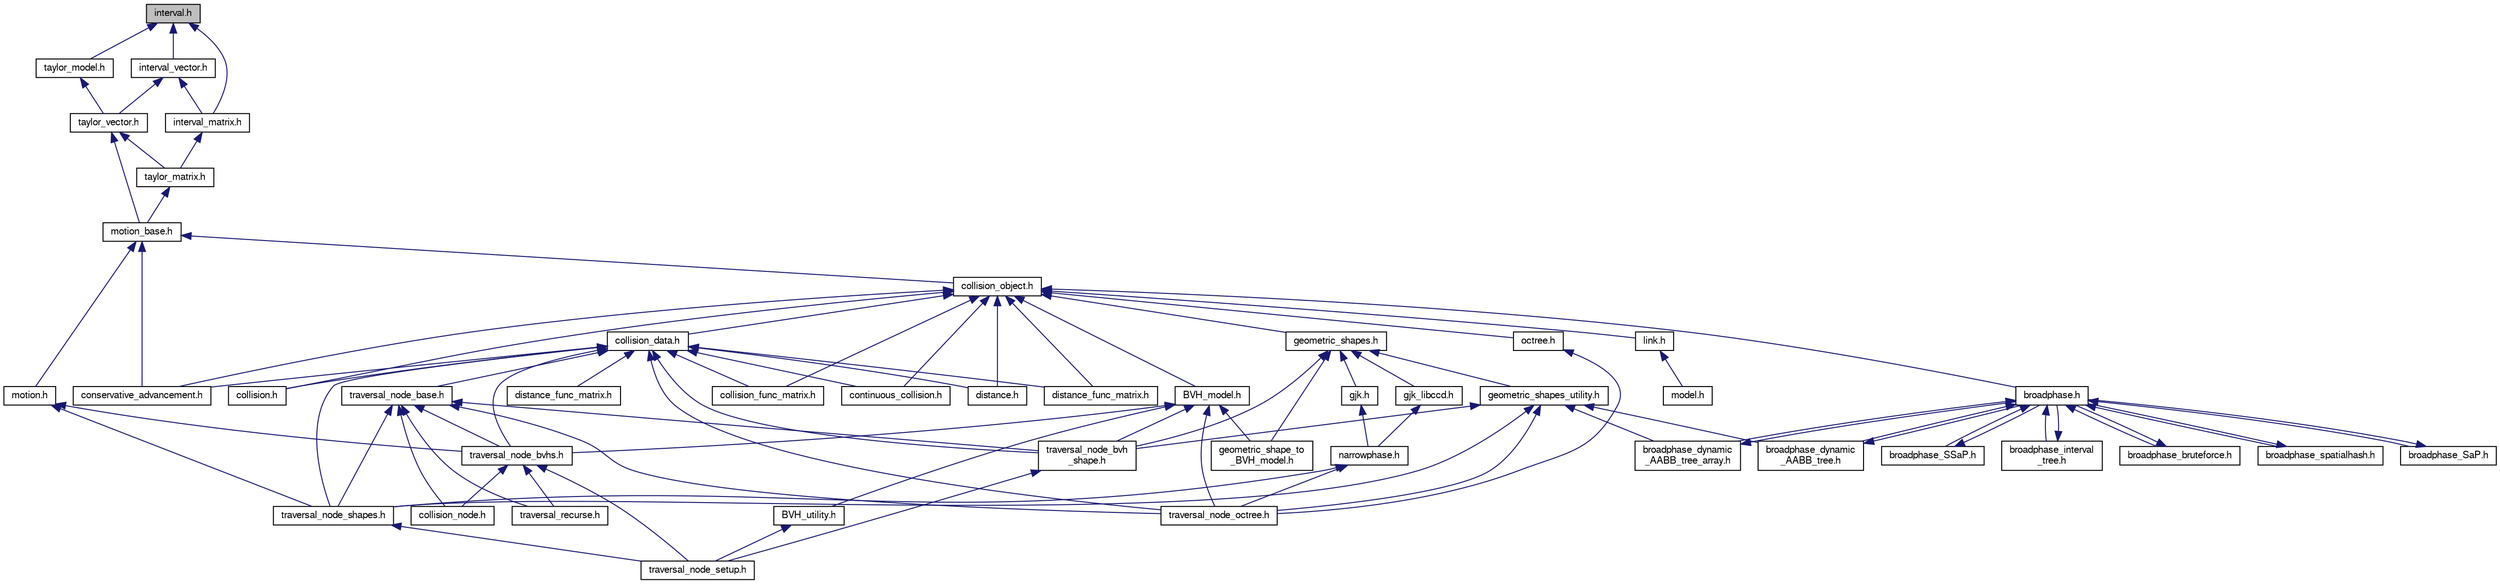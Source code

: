 digraph "interval.h"
{
  edge [fontname="FreeSans",fontsize="10",labelfontname="FreeSans",labelfontsize="10"];
  node [fontname="FreeSans",fontsize="10",shape=record];
  Node1 [label="interval.h",height=0.2,width=0.4,color="black", fillcolor="grey75", style="filled" fontcolor="black"];
  Node1 -> Node2 [dir="back",color="midnightblue",fontsize="10",style="solid",fontname="FreeSans"];
  Node2 [label="interval_vector.h",height=0.2,width=0.4,color="black", fillcolor="white", style="filled",URL="$a00276.html"];
  Node2 -> Node3 [dir="back",color="midnightblue",fontsize="10",style="solid",fontname="FreeSans"];
  Node3 [label="taylor_vector.h",height=0.2,width=0.4,color="black", fillcolor="white", style="filled",URL="$a00309.html"];
  Node3 -> Node4 [dir="back",color="midnightblue",fontsize="10",style="solid",fontname="FreeSans"];
  Node4 [label="taylor_matrix.h",height=0.2,width=0.4,color="black", fillcolor="white", style="filled",URL="$a00307.html"];
  Node4 -> Node5 [dir="back",color="midnightblue",fontsize="10",style="solid",fontname="FreeSans"];
  Node5 [label="motion_base.h",height=0.2,width=0.4,color="black", fillcolor="white", style="filled",URL="$a00290.html"];
  Node5 -> Node6 [dir="back",color="midnightblue",fontsize="10",style="solid",fontname="FreeSans"];
  Node6 [label="collision_object.h",height=0.2,width=0.4,color="black", fillcolor="white", style="filled",URL="$a00249.html"];
  Node6 -> Node7 [dir="back",color="midnightblue",fontsize="10",style="solid",fontname="FreeSans"];
  Node7 [label="link.h",height=0.2,width=0.4,color="black", fillcolor="white", style="filled",URL="$a00282.html"];
  Node7 -> Node8 [dir="back",color="midnightblue",fontsize="10",style="solid",fontname="FreeSans"];
  Node8 [label="model.h",height=0.2,width=0.4,color="black", fillcolor="white", style="filled",URL="$a00286.html"];
  Node6 -> Node9 [dir="back",color="midnightblue",fontsize="10",style="solid",fontname="FreeSans"];
  Node9 [label="broadphase.h",height=0.2,width=0.4,color="black", fillcolor="white", style="filled",URL="$a00227.html"];
  Node9 -> Node10 [dir="back",color="midnightblue",fontsize="10",style="solid",fontname="FreeSans"];
  Node10 [label="broadphase_bruteforce.h",height=0.2,width=0.4,color="black", fillcolor="white", style="filled",URL="$a00228.html"];
  Node10 -> Node9 [dir="back",color="midnightblue",fontsize="10",style="solid",fontname="FreeSans"];
  Node9 -> Node11 [dir="back",color="midnightblue",fontsize="10",style="solid",fontname="FreeSans"];
  Node11 [label="broadphase_spatialhash.h",height=0.2,width=0.4,color="black", fillcolor="white", style="filled",URL="$a00233.html"];
  Node11 -> Node9 [dir="back",color="midnightblue",fontsize="10",style="solid",fontname="FreeSans"];
  Node9 -> Node12 [dir="back",color="midnightblue",fontsize="10",style="solid",fontname="FreeSans"];
  Node12 [label="broadphase_SaP.h",height=0.2,width=0.4,color="black", fillcolor="white", style="filled",URL="$a00232.html"];
  Node12 -> Node9 [dir="back",color="midnightblue",fontsize="10",style="solid",fontname="FreeSans"];
  Node9 -> Node13 [dir="back",color="midnightblue",fontsize="10",style="solid",fontname="FreeSans"];
  Node13 [label="broadphase_SSaP.h",height=0.2,width=0.4,color="black", fillcolor="white", style="filled",URL="$a00235.html"];
  Node13 -> Node9 [dir="back",color="midnightblue",fontsize="10",style="solid",fontname="FreeSans"];
  Node9 -> Node14 [dir="back",color="midnightblue",fontsize="10",style="solid",fontname="FreeSans"];
  Node14 [label="broadphase_interval\l_tree.h",height=0.2,width=0.4,color="black", fillcolor="white", style="filled",URL="$a00231.html"];
  Node14 -> Node9 [dir="back",color="midnightblue",fontsize="10",style="solid",fontname="FreeSans"];
  Node9 -> Node15 [dir="back",color="midnightblue",fontsize="10",style="solid",fontname="FreeSans"];
  Node15 [label="broadphase_dynamic\l_AABB_tree.h",height=0.2,width=0.4,color="black", fillcolor="white", style="filled",URL="$a00229.html"];
  Node15 -> Node9 [dir="back",color="midnightblue",fontsize="10",style="solid",fontname="FreeSans"];
  Node9 -> Node16 [dir="back",color="midnightblue",fontsize="10",style="solid",fontname="FreeSans"];
  Node16 [label="broadphase_dynamic\l_AABB_tree_array.h",height=0.2,width=0.4,color="black", fillcolor="white", style="filled",URL="$a00230.html"];
  Node16 -> Node9 [dir="back",color="midnightblue",fontsize="10",style="solid",fontname="FreeSans"];
  Node6 -> Node17 [dir="back",color="midnightblue",fontsize="10",style="solid",fontname="FreeSans"];
  Node17 [label="geometric_shapes.h",height=0.2,width=0.4,color="black", fillcolor="white", style="filled",URL="$a00261.html"];
  Node17 -> Node18 [dir="back",color="midnightblue",fontsize="10",style="solid",fontname="FreeSans"];
  Node18 [label="geometric_shapes_utility.h",height=0.2,width=0.4,color="black", fillcolor="white", style="filled",URL="$a00262.html"];
  Node18 -> Node15 [dir="back",color="midnightblue",fontsize="10",style="solid",fontname="FreeSans"];
  Node18 -> Node16 [dir="back",color="midnightblue",fontsize="10",style="solid",fontname="FreeSans"];
  Node18 -> Node19 [dir="back",color="midnightblue",fontsize="10",style="solid",fontname="FreeSans"];
  Node19 [label="traversal_node_bvh\l_shape.h",height=0.2,width=0.4,color="black", fillcolor="white", style="filled",URL="$a00312.html"];
  Node19 -> Node20 [dir="back",color="midnightblue",fontsize="10",style="solid",fontname="FreeSans"];
  Node20 [label="traversal_node_setup.h",height=0.2,width=0.4,color="black", fillcolor="white", style="filled",URL="$a00315.html"];
  Node18 -> Node21 [dir="back",color="midnightblue",fontsize="10",style="solid",fontname="FreeSans"];
  Node21 [label="traversal_node_octree.h",height=0.2,width=0.4,color="black", fillcolor="white", style="filled",URL="$a00314.html"];
  Node18 -> Node22 [dir="back",color="midnightblue",fontsize="10",style="solid",fontname="FreeSans"];
  Node22 [label="traversal_node_shapes.h",height=0.2,width=0.4,color="black", fillcolor="white", style="filled",URL="$a00316.html"];
  Node22 -> Node20 [dir="back",color="midnightblue",fontsize="10",style="solid",fontname="FreeSans"];
  Node17 -> Node23 [dir="back",color="midnightblue",fontsize="10",style="solid",fontname="FreeSans"];
  Node23 [label="gjk.h",height=0.2,width=0.4,color="black", fillcolor="white", style="filled",URL="$a00263.html"];
  Node23 -> Node24 [dir="back",color="midnightblue",fontsize="10",style="solid",fontname="FreeSans"];
  Node24 [label="narrowphase.h",height=0.2,width=0.4,color="black", fillcolor="white", style="filled",URL="$a00291.html"];
  Node24 -> Node21 [dir="back",color="midnightblue",fontsize="10",style="solid",fontname="FreeSans"];
  Node24 -> Node22 [dir="back",color="midnightblue",fontsize="10",style="solid",fontname="FreeSans"];
  Node17 -> Node25 [dir="back",color="midnightblue",fontsize="10",style="solid",fontname="FreeSans"];
  Node25 [label="gjk_libccd.h",height=0.2,width=0.4,color="black", fillcolor="white", style="filled",URL="$a00264.html"];
  Node25 -> Node24 [dir="back",color="midnightblue",fontsize="10",style="solid",fontname="FreeSans"];
  Node17 -> Node26 [dir="back",color="midnightblue",fontsize="10",style="solid",fontname="FreeSans"];
  Node26 [label="geometric_shape_to\l_BVH_model.h",height=0.2,width=0.4,color="black", fillcolor="white", style="filled",URL="$a00260.html"];
  Node17 -> Node19 [dir="back",color="midnightblue",fontsize="10",style="solid",fontname="FreeSans"];
  Node6 -> Node27 [dir="back",color="midnightblue",fontsize="10",style="solid",fontname="FreeSans"];
  Node27 [label="BVH_model.h",height=0.2,width=0.4,color="black", fillcolor="white", style="filled",URL="$a00242.html"];
  Node27 -> Node28 [dir="back",color="midnightblue",fontsize="10",style="solid",fontname="FreeSans"];
  Node28 [label="BVH_utility.h",height=0.2,width=0.4,color="black", fillcolor="white", style="filled",URL="$a00243.html"];
  Node28 -> Node20 [dir="back",color="midnightblue",fontsize="10",style="solid",fontname="FreeSans"];
  Node27 -> Node29 [dir="back",color="midnightblue",fontsize="10",style="solid",fontname="FreeSans"];
  Node29 [label="traversal_node_bvhs.h",height=0.2,width=0.4,color="black", fillcolor="white", style="filled",URL="$a00313.html"];
  Node29 -> Node30 [dir="back",color="midnightblue",fontsize="10",style="solid",fontname="FreeSans"];
  Node30 [label="collision_node.h",height=0.2,width=0.4,color="black", fillcolor="white", style="filled",URL="$a00248.html"];
  Node29 -> Node20 [dir="back",color="midnightblue",fontsize="10",style="solid",fontname="FreeSans"];
  Node29 -> Node31 [dir="back",color="midnightblue",fontsize="10",style="solid",fontname="FreeSans"];
  Node31 [label="traversal_recurse.h",height=0.2,width=0.4,color="black", fillcolor="white", style="filled",URL="$a00317.html"];
  Node27 -> Node26 [dir="back",color="midnightblue",fontsize="10",style="solid",fontname="FreeSans"];
  Node27 -> Node19 [dir="back",color="midnightblue",fontsize="10",style="solid",fontname="FreeSans"];
  Node27 -> Node21 [dir="back",color="midnightblue",fontsize="10",style="solid",fontname="FreeSans"];
  Node6 -> Node32 [dir="back",color="midnightblue",fontsize="10",style="solid",fontname="FreeSans"];
  Node32 [label="conservative_advancement.h",height=0.2,width=0.4,color="black", fillcolor="white", style="filled",URL="$a00250.html"];
  Node6 -> Node33 [dir="back",color="midnightblue",fontsize="10",style="solid",fontname="FreeSans"];
  Node33 [label="collision_data.h",height=0.2,width=0.4,color="black", fillcolor="white", style="filled",URL="$a00246.html"];
  Node33 -> Node32 [dir="back",color="midnightblue",fontsize="10",style="solid",fontname="FreeSans"];
  Node33 -> Node34 [dir="back",color="midnightblue",fontsize="10",style="solid",fontname="FreeSans"];
  Node34 [label="collision.h",height=0.2,width=0.4,color="black", fillcolor="white", style="filled",URL="$a00245.html"];
  Node33 -> Node35 [dir="back",color="midnightblue",fontsize="10",style="solid",fontname="FreeSans"];
  Node35 [label="collision_func_matrix.h",height=0.2,width=0.4,color="black", fillcolor="white", style="filled",URL="$a00247.html"];
  Node33 -> Node36 [dir="back",color="midnightblue",fontsize="10",style="solid",fontname="FreeSans"];
  Node36 [label="traversal_node_base.h",height=0.2,width=0.4,color="black", fillcolor="white", style="filled",URL="$a00311.html"];
  Node36 -> Node30 [dir="back",color="midnightblue",fontsize="10",style="solid",fontname="FreeSans"];
  Node36 -> Node29 [dir="back",color="midnightblue",fontsize="10",style="solid",fontname="FreeSans"];
  Node36 -> Node19 [dir="back",color="midnightblue",fontsize="10",style="solid",fontname="FreeSans"];
  Node36 -> Node21 [dir="back",color="midnightblue",fontsize="10",style="solid",fontname="FreeSans"];
  Node36 -> Node22 [dir="back",color="midnightblue",fontsize="10",style="solid",fontname="FreeSans"];
  Node36 -> Node31 [dir="back",color="midnightblue",fontsize="10",style="solid",fontname="FreeSans"];
  Node33 -> Node29 [dir="back",color="midnightblue",fontsize="10",style="solid",fontname="FreeSans"];
  Node33 -> Node37 [dir="back",color="midnightblue",fontsize="10",style="solid",fontname="FreeSans"];
  Node37 [label="continuous_collision.h",height=0.2,width=0.4,color="black", fillcolor="white", style="filled",URL="$a00251.html"];
  Node33 -> Node38 [dir="back",color="midnightblue",fontsize="10",style="solid",fontname="FreeSans"];
  Node38 [label="distance.h",height=0.2,width=0.4,color="black", fillcolor="white", style="filled",URL="$a00254.html"];
  Node33 -> Node39 [dir="back",color="midnightblue",fontsize="10",style="solid",fontname="FreeSans"];
  Node39 [label="distance_func_matrix.h",height=0.2,width=0.4,color="black", fillcolor="white", style="filled",URL="$a00255.html"];
  Node33 -> Node19 [dir="back",color="midnightblue",fontsize="10",style="solid",fontname="FreeSans"];
  Node33 -> Node21 [dir="back",color="midnightblue",fontsize="10",style="solid",fontname="FreeSans"];
  Node33 -> Node22 [dir="back",color="midnightblue",fontsize="10",style="solid",fontname="FreeSans"];
  Node33 -> Node40 [dir="back",color="midnightblue",fontsize="10",style="solid",fontname="FreeSans"];
  Node40 [label="distance_func_matrix.h",height=0.2,width=0.4,color="black", fillcolor="white", style="filled",URL="$a00256.html"];
  Node6 -> Node34 [dir="back",color="midnightblue",fontsize="10",style="solid",fontname="FreeSans"];
  Node6 -> Node35 [dir="back",color="midnightblue",fontsize="10",style="solid",fontname="FreeSans"];
  Node6 -> Node37 [dir="back",color="midnightblue",fontsize="10",style="solid",fontname="FreeSans"];
  Node6 -> Node38 [dir="back",color="midnightblue",fontsize="10",style="solid",fontname="FreeSans"];
  Node6 -> Node39 [dir="back",color="midnightblue",fontsize="10",style="solid",fontname="FreeSans"];
  Node6 -> Node41 [dir="back",color="midnightblue",fontsize="10",style="solid",fontname="FreeSans"];
  Node41 [label="octree.h",height=0.2,width=0.4,color="black", fillcolor="white", style="filled",URL="$a00300.html"];
  Node41 -> Node21 [dir="back",color="midnightblue",fontsize="10",style="solid",fontname="FreeSans"];
  Node5 -> Node32 [dir="back",color="midnightblue",fontsize="10",style="solid",fontname="FreeSans"];
  Node5 -> Node42 [dir="back",color="midnightblue",fontsize="10",style="solid",fontname="FreeSans"];
  Node42 [label="motion.h",height=0.2,width=0.4,color="black", fillcolor="white", style="filled",URL="$a00289.html"];
  Node42 -> Node29 [dir="back",color="midnightblue",fontsize="10",style="solid",fontname="FreeSans"];
  Node42 -> Node22 [dir="back",color="midnightblue",fontsize="10",style="solid",fontname="FreeSans"];
  Node3 -> Node5 [dir="back",color="midnightblue",fontsize="10",style="solid",fontname="FreeSans"];
  Node2 -> Node43 [dir="back",color="midnightblue",fontsize="10",style="solid",fontname="FreeSans"];
  Node43 [label="interval_matrix.h",height=0.2,width=0.4,color="black", fillcolor="white", style="filled",URL="$a00274.html"];
  Node43 -> Node4 [dir="back",color="midnightblue",fontsize="10",style="solid",fontname="FreeSans"];
  Node1 -> Node44 [dir="back",color="midnightblue",fontsize="10",style="solid",fontname="FreeSans"];
  Node44 [label="taylor_model.h",height=0.2,width=0.4,color="black", fillcolor="white", style="filled",URL="$a00308.html"];
  Node44 -> Node3 [dir="back",color="midnightblue",fontsize="10",style="solid",fontname="FreeSans"];
  Node1 -> Node43 [dir="back",color="midnightblue",fontsize="10",style="solid",fontname="FreeSans"];
}

